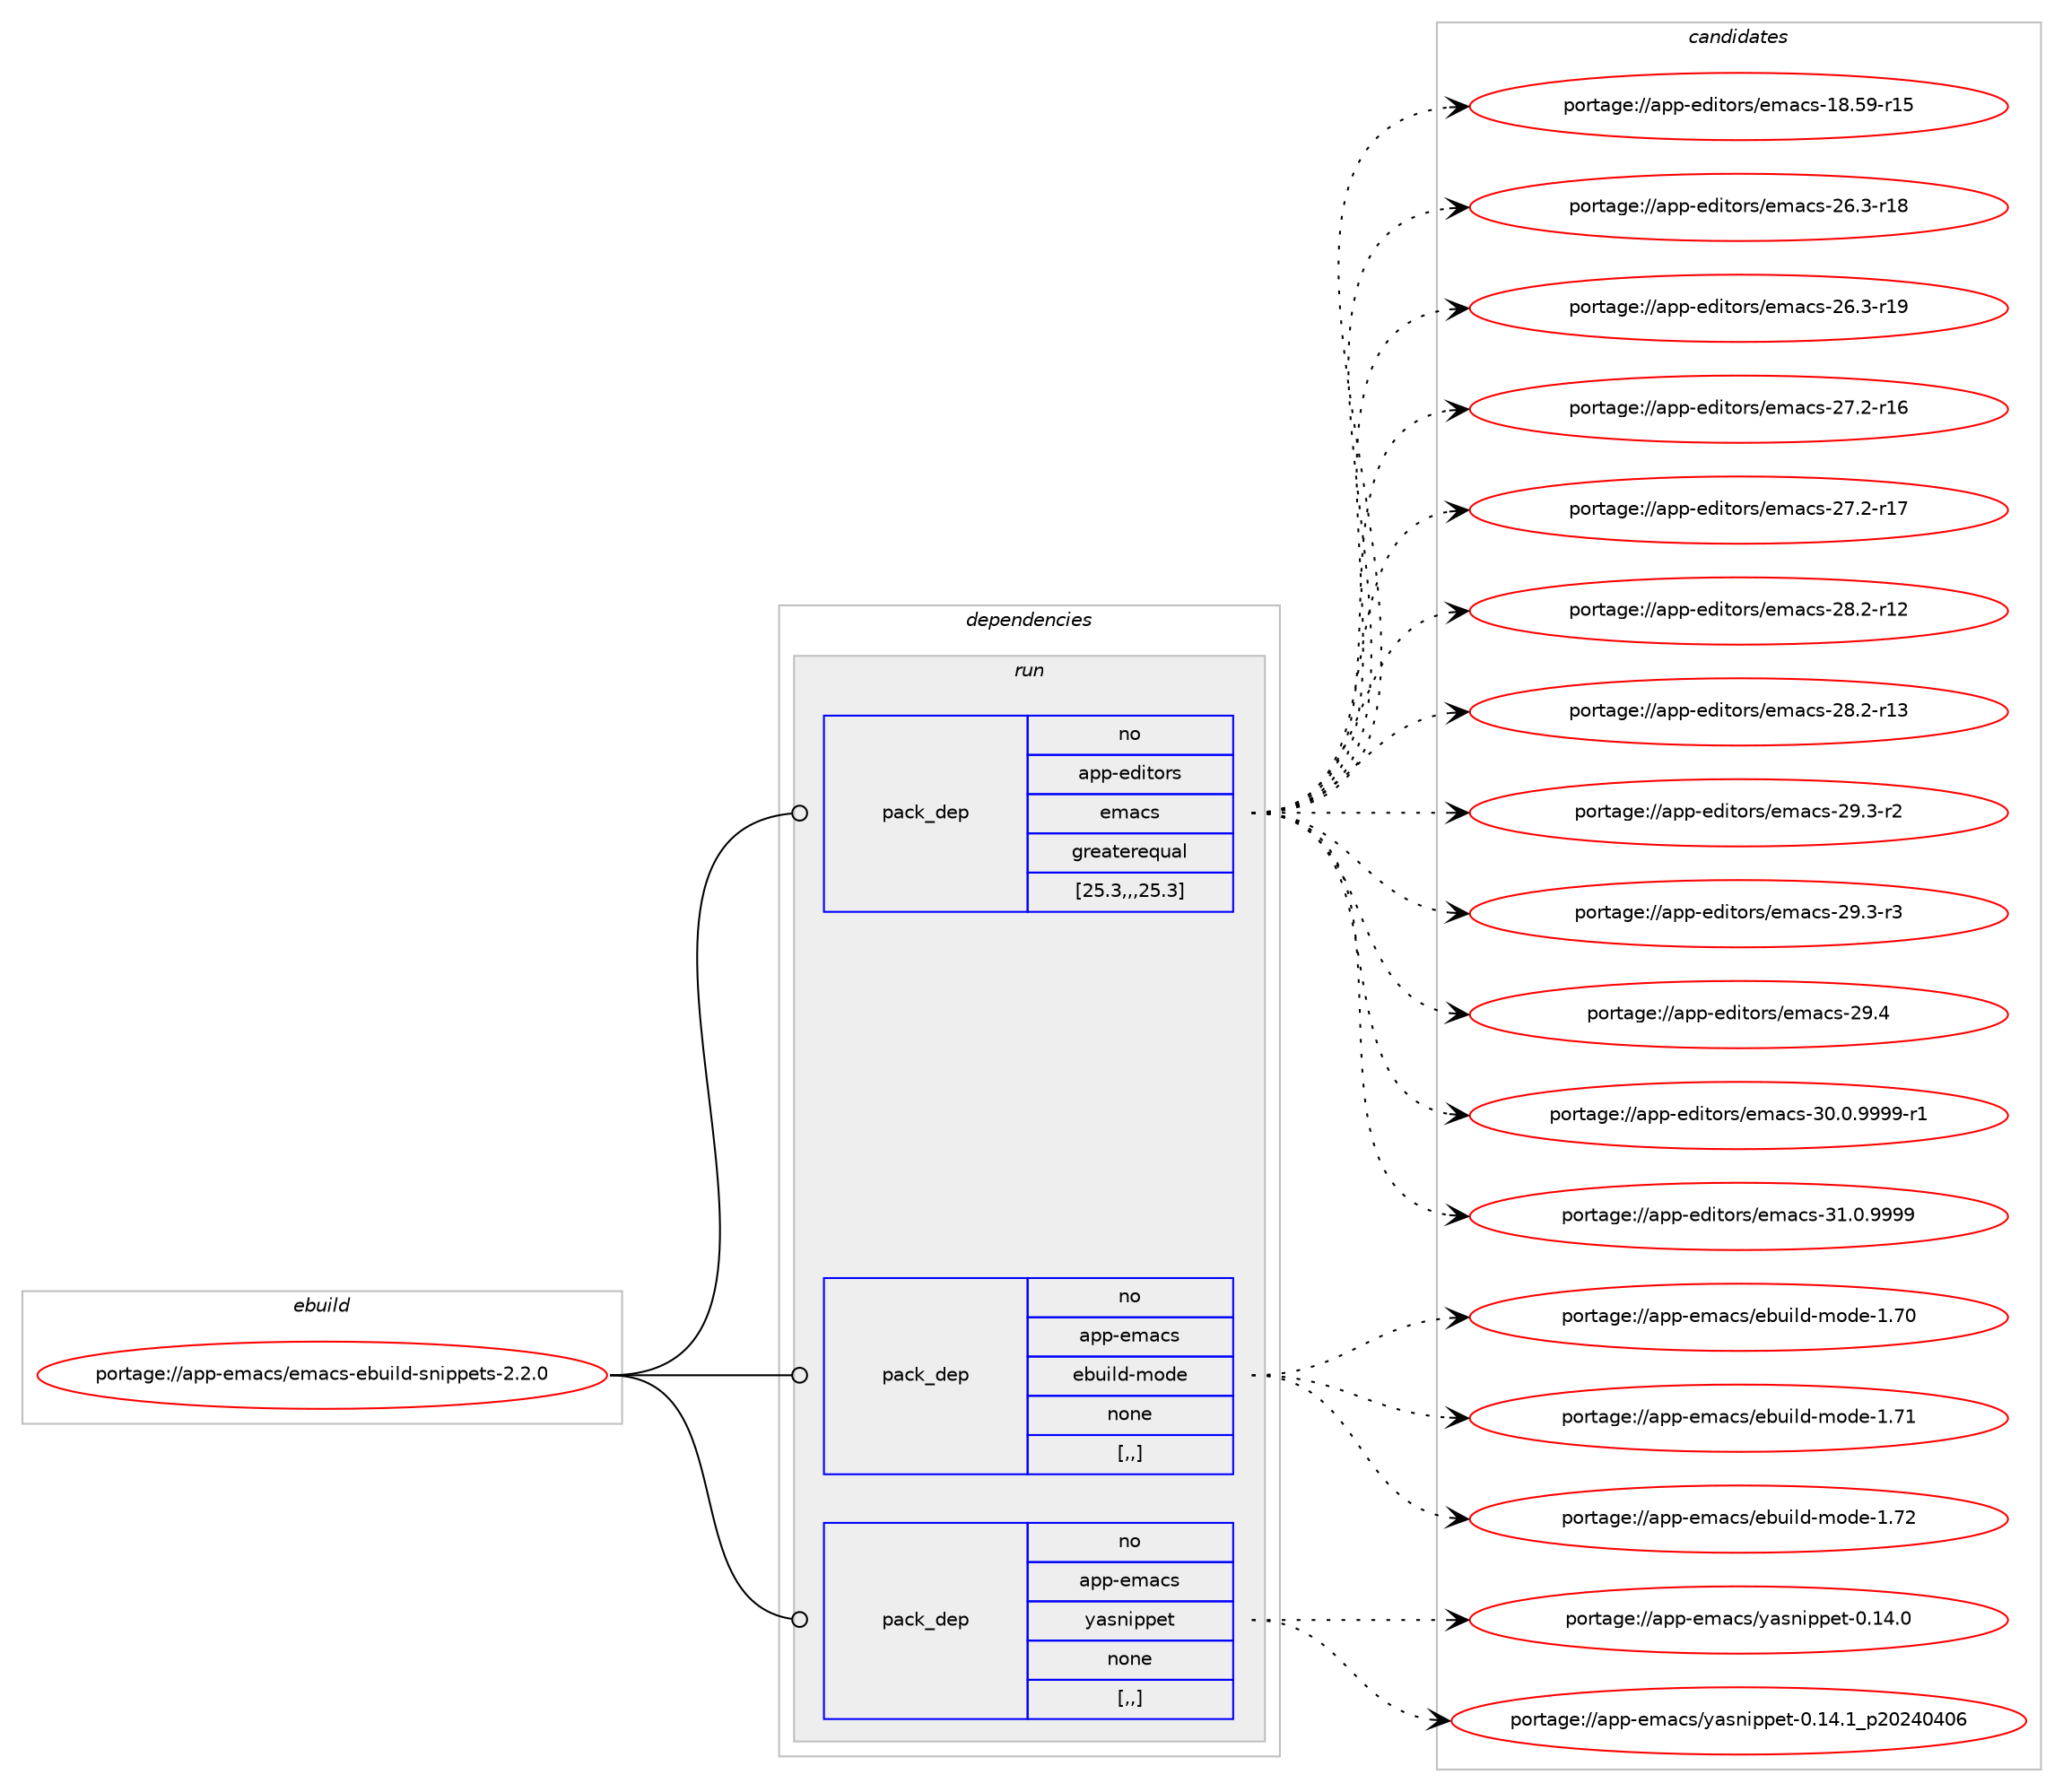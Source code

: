 digraph prolog {

# *************
# Graph options
# *************

newrank=true;
concentrate=true;
compound=true;
graph [rankdir=LR,fontname=Helvetica,fontsize=10,ranksep=1.5];#, ranksep=2.5, nodesep=0.2];
edge  [arrowhead=vee];
node  [fontname=Helvetica,fontsize=10];

# **********
# The ebuild
# **********

subgraph cluster_leftcol {
color=gray;
rank=same;
label=<<i>ebuild</i>>;
id [label="portage://app-emacs/emacs-ebuild-snippets-2.2.0", color=red, width=4, href="../app-emacs/emacs-ebuild-snippets-2.2.0.svg"];
}

# ****************
# The dependencies
# ****************

subgraph cluster_midcol {
color=gray;
label=<<i>dependencies</i>>;
subgraph cluster_compile {
fillcolor="#eeeeee";
style=filled;
label=<<i>compile</i>>;
}
subgraph cluster_compileandrun {
fillcolor="#eeeeee";
style=filled;
label=<<i>compile and run</i>>;
}
subgraph cluster_run {
fillcolor="#eeeeee";
style=filled;
label=<<i>run</i>>;
subgraph pack15870 {
dependency22048 [label=<<TABLE BORDER="0" CELLBORDER="1" CELLSPACING="0" CELLPADDING="4" WIDTH="220"><TR><TD ROWSPAN="6" CELLPADDING="30">pack_dep</TD></TR><TR><TD WIDTH="110">no</TD></TR><TR><TD>app-editors</TD></TR><TR><TD>emacs</TD></TR><TR><TD>greaterequal</TD></TR><TR><TD>[25.3,,,25.3]</TD></TR></TABLE>>, shape=none, color=blue];
}
id:e -> dependency22048:w [weight=20,style="solid",arrowhead="odot"];
subgraph pack15871 {
dependency22049 [label=<<TABLE BORDER="0" CELLBORDER="1" CELLSPACING="0" CELLPADDING="4" WIDTH="220"><TR><TD ROWSPAN="6" CELLPADDING="30">pack_dep</TD></TR><TR><TD WIDTH="110">no</TD></TR><TR><TD>app-emacs</TD></TR><TR><TD>ebuild-mode</TD></TR><TR><TD>none</TD></TR><TR><TD>[,,]</TD></TR></TABLE>>, shape=none, color=blue];
}
id:e -> dependency22049:w [weight=20,style="solid",arrowhead="odot"];
subgraph pack15872 {
dependency22050 [label=<<TABLE BORDER="0" CELLBORDER="1" CELLSPACING="0" CELLPADDING="4" WIDTH="220"><TR><TD ROWSPAN="6" CELLPADDING="30">pack_dep</TD></TR><TR><TD WIDTH="110">no</TD></TR><TR><TD>app-emacs</TD></TR><TR><TD>yasnippet</TD></TR><TR><TD>none</TD></TR><TR><TD>[,,]</TD></TR></TABLE>>, shape=none, color=blue];
}
id:e -> dependency22050:w [weight=20,style="solid",arrowhead="odot"];
}
}

# **************
# The candidates
# **************

subgraph cluster_choices {
rank=same;
color=gray;
label=<<i>candidates</i>>;

subgraph choice15870 {
color=black;
nodesep=1;
choice9711211245101100105116111114115471011099799115454956465357451144953 [label="portage://app-editors/emacs-18.59-r15", color=red, width=4,href="../app-editors/emacs-18.59-r15.svg"];
choice97112112451011001051161111141154710110997991154550544651451144956 [label="portage://app-editors/emacs-26.3-r18", color=red, width=4,href="../app-editors/emacs-26.3-r18.svg"];
choice97112112451011001051161111141154710110997991154550544651451144957 [label="portage://app-editors/emacs-26.3-r19", color=red, width=4,href="../app-editors/emacs-26.3-r19.svg"];
choice97112112451011001051161111141154710110997991154550554650451144954 [label="portage://app-editors/emacs-27.2-r16", color=red, width=4,href="../app-editors/emacs-27.2-r16.svg"];
choice97112112451011001051161111141154710110997991154550554650451144955 [label="portage://app-editors/emacs-27.2-r17", color=red, width=4,href="../app-editors/emacs-27.2-r17.svg"];
choice97112112451011001051161111141154710110997991154550564650451144950 [label="portage://app-editors/emacs-28.2-r12", color=red, width=4,href="../app-editors/emacs-28.2-r12.svg"];
choice97112112451011001051161111141154710110997991154550564650451144951 [label="portage://app-editors/emacs-28.2-r13", color=red, width=4,href="../app-editors/emacs-28.2-r13.svg"];
choice971121124510110010511611111411547101109979911545505746514511450 [label="portage://app-editors/emacs-29.3-r2", color=red, width=4,href="../app-editors/emacs-29.3-r2.svg"];
choice971121124510110010511611111411547101109979911545505746514511451 [label="portage://app-editors/emacs-29.3-r3", color=red, width=4,href="../app-editors/emacs-29.3-r3.svg"];
choice97112112451011001051161111141154710110997991154550574652 [label="portage://app-editors/emacs-29.4", color=red, width=4,href="../app-editors/emacs-29.4.svg"];
choice9711211245101100105116111114115471011099799115455148464846575757574511449 [label="portage://app-editors/emacs-30.0.9999-r1", color=red, width=4,href="../app-editors/emacs-30.0.9999-r1.svg"];
choice971121124510110010511611111411547101109979911545514946484657575757 [label="portage://app-editors/emacs-31.0.9999", color=red, width=4,href="../app-editors/emacs-31.0.9999.svg"];
dependency22048:e -> choice9711211245101100105116111114115471011099799115454956465357451144953:w [style=dotted,weight="100"];
dependency22048:e -> choice97112112451011001051161111141154710110997991154550544651451144956:w [style=dotted,weight="100"];
dependency22048:e -> choice97112112451011001051161111141154710110997991154550544651451144957:w [style=dotted,weight="100"];
dependency22048:e -> choice97112112451011001051161111141154710110997991154550554650451144954:w [style=dotted,weight="100"];
dependency22048:e -> choice97112112451011001051161111141154710110997991154550554650451144955:w [style=dotted,weight="100"];
dependency22048:e -> choice97112112451011001051161111141154710110997991154550564650451144950:w [style=dotted,weight="100"];
dependency22048:e -> choice97112112451011001051161111141154710110997991154550564650451144951:w [style=dotted,weight="100"];
dependency22048:e -> choice971121124510110010511611111411547101109979911545505746514511450:w [style=dotted,weight="100"];
dependency22048:e -> choice971121124510110010511611111411547101109979911545505746514511451:w [style=dotted,weight="100"];
dependency22048:e -> choice97112112451011001051161111141154710110997991154550574652:w [style=dotted,weight="100"];
dependency22048:e -> choice9711211245101100105116111114115471011099799115455148464846575757574511449:w [style=dotted,weight="100"];
dependency22048:e -> choice971121124510110010511611111411547101109979911545514946484657575757:w [style=dotted,weight="100"];
}
subgraph choice15871 {
color=black;
nodesep=1;
choice971121124510110997991154710198117105108100451091111001014549465548 [label="portage://app-emacs/ebuild-mode-1.70", color=red, width=4,href="../app-emacs/ebuild-mode-1.70.svg"];
choice971121124510110997991154710198117105108100451091111001014549465549 [label="portage://app-emacs/ebuild-mode-1.71", color=red, width=4,href="../app-emacs/ebuild-mode-1.71.svg"];
choice971121124510110997991154710198117105108100451091111001014549465550 [label="portage://app-emacs/ebuild-mode-1.72", color=red, width=4,href="../app-emacs/ebuild-mode-1.72.svg"];
dependency22049:e -> choice971121124510110997991154710198117105108100451091111001014549465548:w [style=dotted,weight="100"];
dependency22049:e -> choice971121124510110997991154710198117105108100451091111001014549465549:w [style=dotted,weight="100"];
dependency22049:e -> choice971121124510110997991154710198117105108100451091111001014549465550:w [style=dotted,weight="100"];
}
subgraph choice15872 {
color=black;
nodesep=1;
choice97112112451011099799115471219711511010511211210111645484649524648 [label="portage://app-emacs/yasnippet-0.14.0", color=red, width=4,href="../app-emacs/yasnippet-0.14.0.svg"];
choice97112112451011099799115471219711511010511211210111645484649524649951125048505248524854 [label="portage://app-emacs/yasnippet-0.14.1_p20240406", color=red, width=4,href="../app-emacs/yasnippet-0.14.1_p20240406.svg"];
dependency22050:e -> choice97112112451011099799115471219711511010511211210111645484649524648:w [style=dotted,weight="100"];
dependency22050:e -> choice97112112451011099799115471219711511010511211210111645484649524649951125048505248524854:w [style=dotted,weight="100"];
}
}

}
